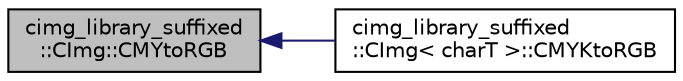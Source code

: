 digraph "cimg_library_suffixed::CImg::CMYtoRGB"
{
  edge [fontname="Helvetica",fontsize="10",labelfontname="Helvetica",labelfontsize="10"];
  node [fontname="Helvetica",fontsize="10",shape=record];
  rankdir="LR";
  Node624 [label="cimg_library_suffixed\l::CImg::CMYtoRGB",height=0.2,width=0.4,color="black", fillcolor="grey75", style="filled", fontcolor="black"];
  Node624 -> Node625 [dir="back",color="midnightblue",fontsize="10",style="solid",fontname="Helvetica"];
  Node625 [label="cimg_library_suffixed\l::CImg\< charT \>::CMYKtoRGB",height=0.2,width=0.4,color="black", fillcolor="white", style="filled",URL="$structcimg__library__suffixed_1_1_c_img.html#a32c27b2553439f8501f7b612be82b129",tooltip="Convert pixel values from CMYK to RGB color spaces. "];
}

